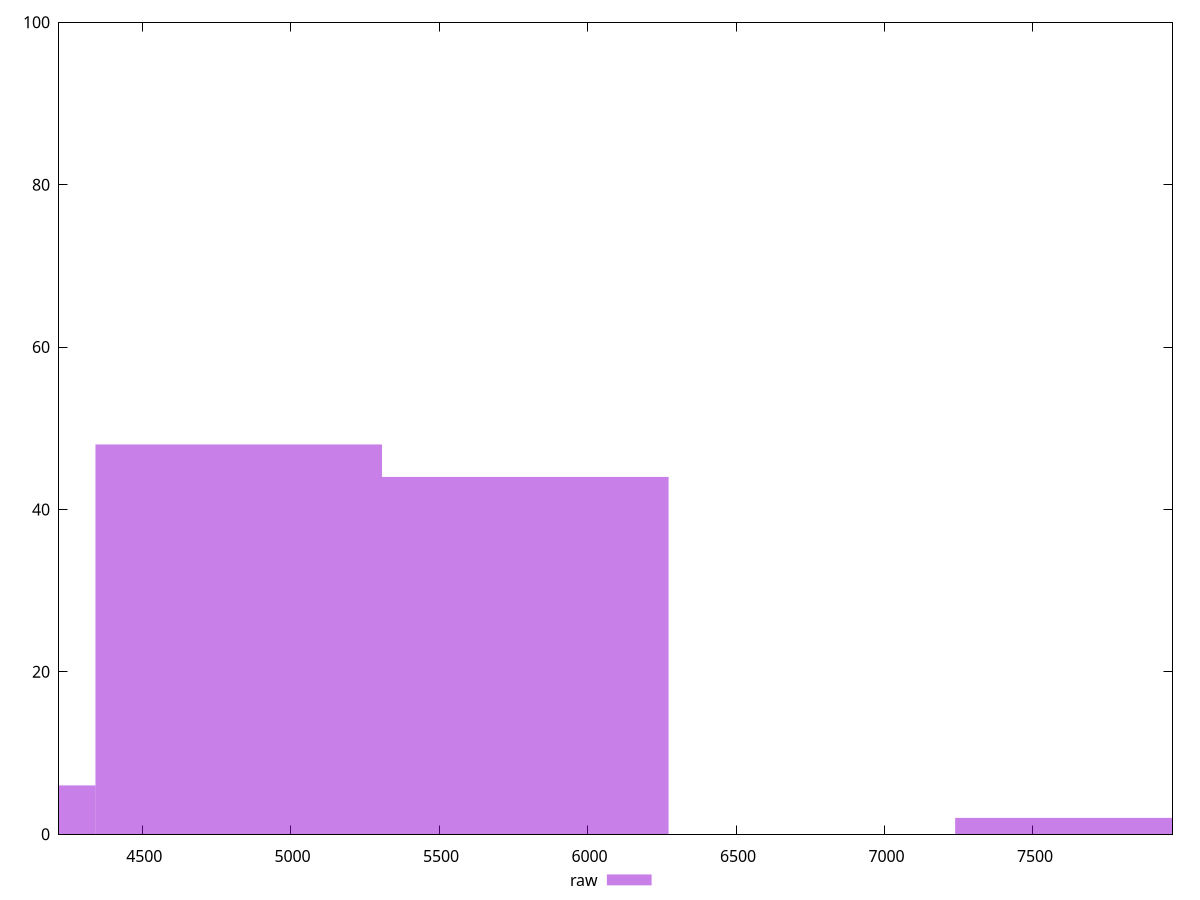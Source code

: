 reset

$raw <<EOF
5790.380396733596 44
7720.507195644795 2
4825.316997277997 48
3860.2535978223973 6
EOF

set key outside below
set boxwidth 965.0633994555993
set xrange [4220:7970]
set yrange [0:100]
set trange [0:100]
set style fill transparent solid 0.5 noborder
set terminal svg size 640, 490 enhanced background rgb 'white'
set output "report_00025_2021-02-22T21:38:55.199Z/uses-http2/samples/pages/raw/histogram.svg"

plot $raw title "raw" with boxes

reset
